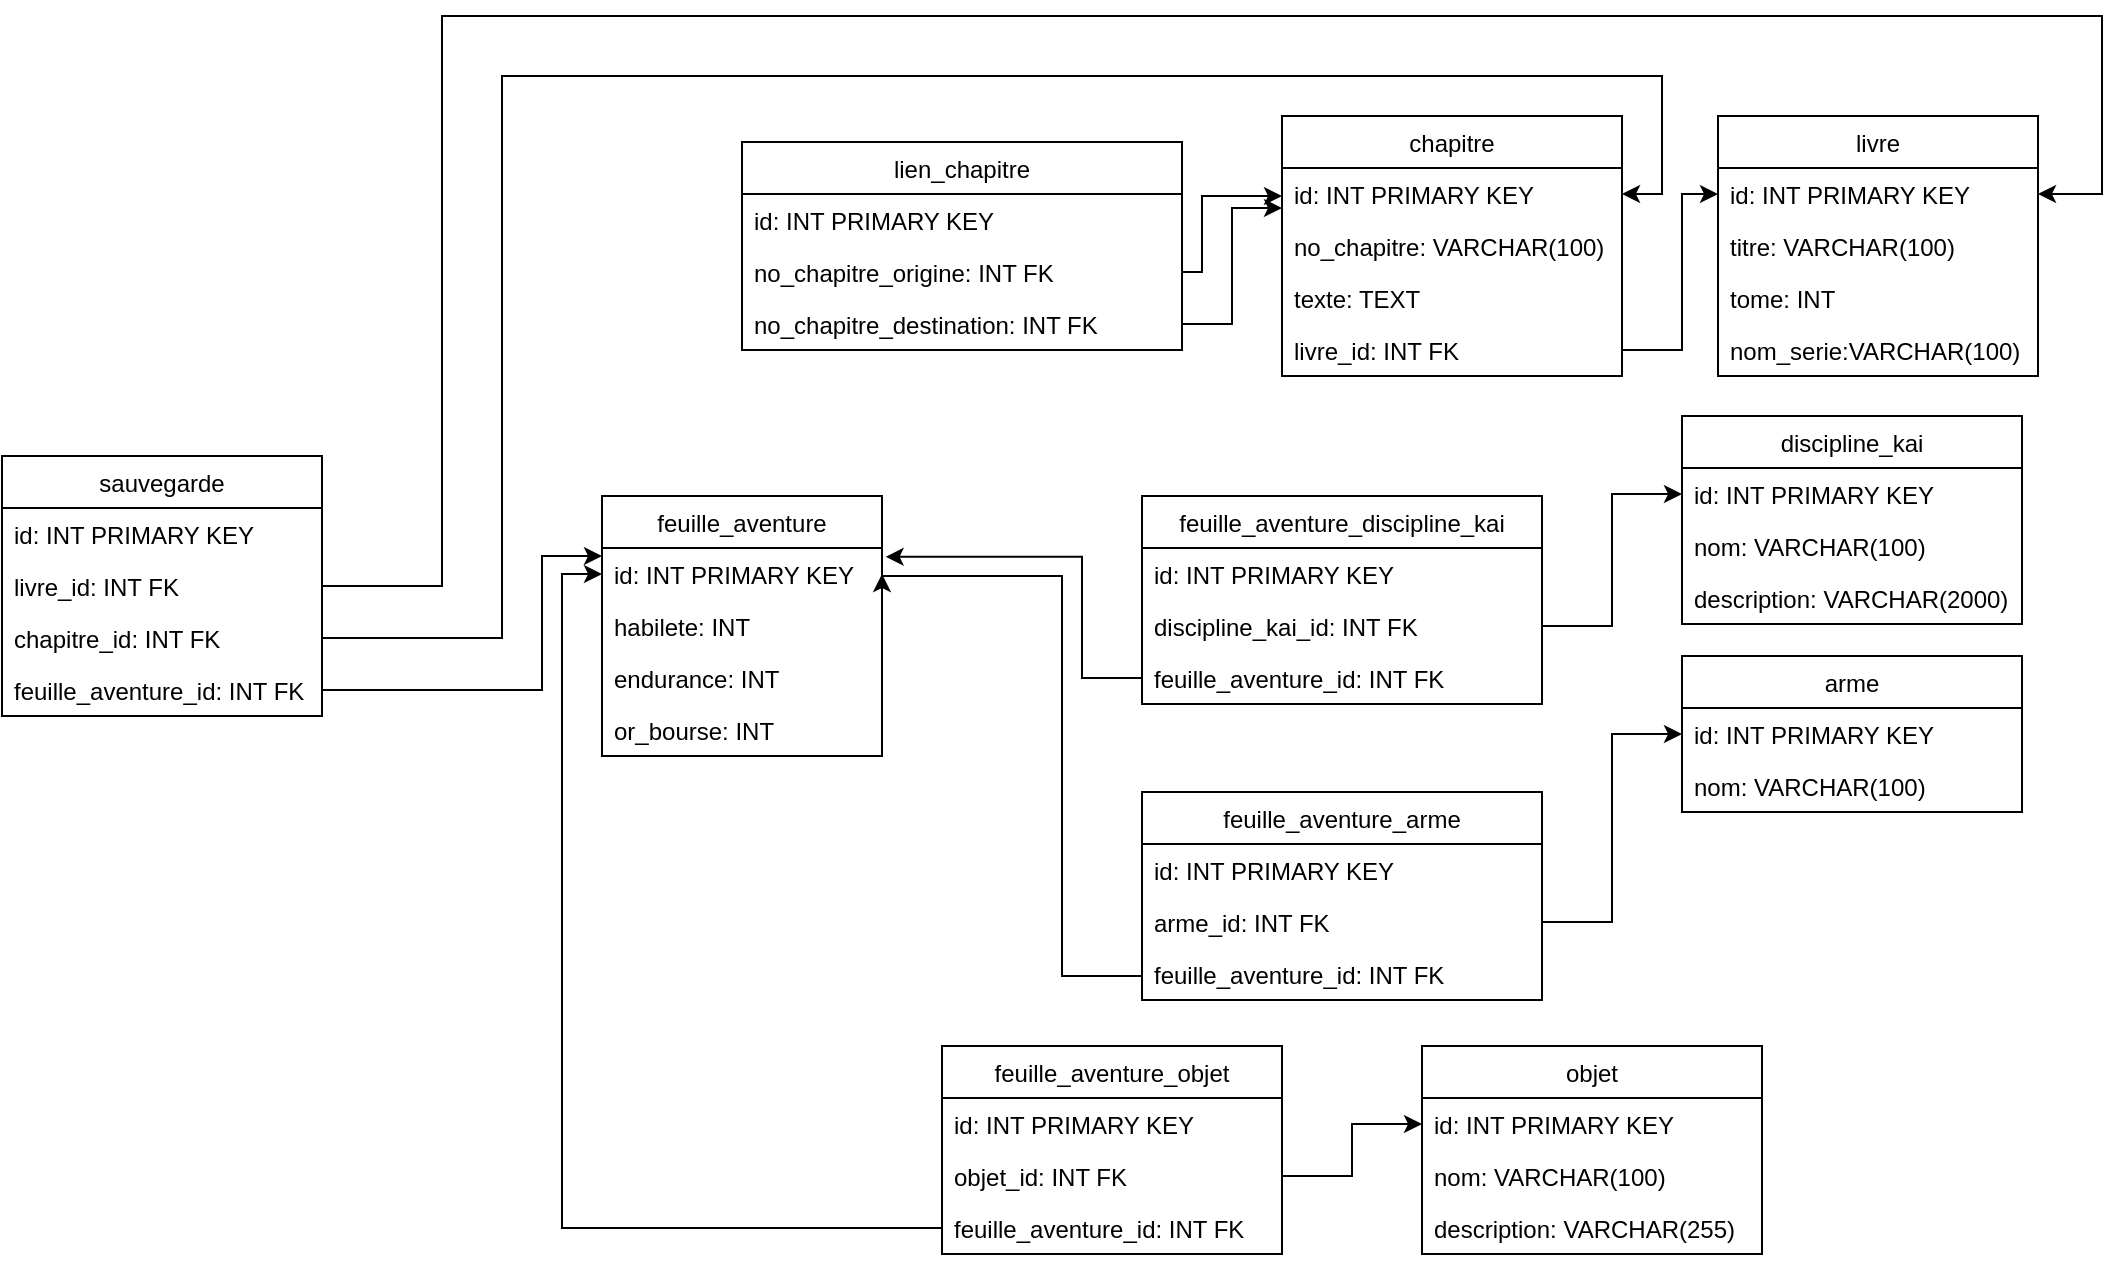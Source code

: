 <mxfile version="20.3.0" type="device"><diagram id="C5RBs43oDa-KdzZeNtuy" name="Page-1"><mxGraphModel dx="1865" dy="659" grid="1" gridSize="10" guides="1" tooltips="1" connect="1" arrows="1" fold="1" page="1" pageScale="1" pageWidth="827" pageHeight="1169" math="0" shadow="0"><root><mxCell id="WIyWlLk6GJQsqaUBKTNV-0"/><mxCell id="WIyWlLk6GJQsqaUBKTNV-1" parent="WIyWlLk6GJQsqaUBKTNV-0"/><mxCell id="zkfFHV4jXpPFQw0GAbJ--17" value="livre" style="swimlane;fontStyle=0;align=center;verticalAlign=top;childLayout=stackLayout;horizontal=1;startSize=26;horizontalStack=0;resizeParent=1;resizeLast=0;collapsible=1;marginBottom=0;rounded=0;shadow=0;strokeWidth=1;" parent="WIyWlLk6GJQsqaUBKTNV-1" vertex="1"><mxGeometry x="508" y="120" width="160" height="130" as="geometry"><mxRectangle x="550" y="140" width="160" height="26" as="alternateBounds"/></mxGeometry></mxCell><mxCell id="zkfFHV4jXpPFQw0GAbJ--18" value="id: INT PRIMARY KEY" style="text;align=left;verticalAlign=top;spacingLeft=4;spacingRight=4;overflow=hidden;rotatable=0;points=[[0,0.5],[1,0.5]];portConstraint=eastwest;" parent="zkfFHV4jXpPFQw0GAbJ--17" vertex="1"><mxGeometry y="26" width="160" height="26" as="geometry"/></mxCell><mxCell id="zkfFHV4jXpPFQw0GAbJ--25" value="titre: VARCHAR(100)" style="text;align=left;verticalAlign=top;spacingLeft=4;spacingRight=4;overflow=hidden;rotatable=0;points=[[0,0.5],[1,0.5]];portConstraint=eastwest;" parent="zkfFHV4jXpPFQw0GAbJ--17" vertex="1"><mxGeometry y="52" width="160" height="26" as="geometry"/></mxCell><mxCell id="aiJKs-vbMbuPLIBhVTsI-39" value="tome: INT" style="text;align=left;verticalAlign=top;spacingLeft=4;spacingRight=4;overflow=hidden;rotatable=0;points=[[0,0.5],[1,0.5]];portConstraint=eastwest;" vertex="1" parent="zkfFHV4jXpPFQw0GAbJ--17"><mxGeometry y="78" width="160" height="26" as="geometry"/></mxCell><mxCell id="aiJKs-vbMbuPLIBhVTsI-40" value="nom_serie:VARCHAR(100)" style="text;align=left;verticalAlign=top;spacingLeft=4;spacingRight=4;overflow=hidden;rotatable=0;points=[[0,0.5],[1,0.5]];portConstraint=eastwest;" vertex="1" parent="zkfFHV4jXpPFQw0GAbJ--17"><mxGeometry y="104" width="160" height="26" as="geometry"/></mxCell><mxCell id="Tq5CYdEnEpSE3hcBUc5O-0" value="chapitre" style="swimlane;fontStyle=0;align=center;verticalAlign=top;childLayout=stackLayout;horizontal=1;startSize=26;horizontalStack=0;resizeParent=1;resizeLast=0;collapsible=1;marginBottom=0;rounded=0;shadow=0;strokeWidth=1;" parent="WIyWlLk6GJQsqaUBKTNV-1" vertex="1"><mxGeometry x="290" y="120" width="170" height="130" as="geometry"><mxRectangle x="550" y="140" width="160" height="26" as="alternateBounds"/></mxGeometry></mxCell><mxCell id="Tq5CYdEnEpSE3hcBUc5O-1" value="id: INT PRIMARY KEY" style="text;align=left;verticalAlign=top;spacingLeft=4;spacingRight=4;overflow=hidden;rotatable=0;points=[[0,0.5],[1,0.5]];portConstraint=eastwest;" parent="Tq5CYdEnEpSE3hcBUc5O-0" vertex="1"><mxGeometry y="26" width="170" height="26" as="geometry"/></mxCell><mxCell id="Tq5CYdEnEpSE3hcBUc5O-2" value="no_chapitre: VARCHAR(100)" style="text;align=left;verticalAlign=top;spacingLeft=4;spacingRight=4;overflow=hidden;rotatable=0;points=[[0,0.5],[1,0.5]];portConstraint=eastwest;" parent="Tq5CYdEnEpSE3hcBUc5O-0" vertex="1"><mxGeometry y="52" width="170" height="26" as="geometry"/></mxCell><mxCell id="Tq5CYdEnEpSE3hcBUc5O-3" value="texte: TEXT" style="text;align=left;verticalAlign=top;spacingLeft=4;spacingRight=4;overflow=hidden;rotatable=0;points=[[0,0.5],[1,0.5]];portConstraint=eastwest;" parent="Tq5CYdEnEpSE3hcBUc5O-0" vertex="1"><mxGeometry y="78" width="170" height="26" as="geometry"/></mxCell><mxCell id="aiJKs-vbMbuPLIBhVTsI-0" value="livre_id: INT FK" style="text;align=left;verticalAlign=top;spacingLeft=4;spacingRight=4;overflow=hidden;rotatable=0;points=[[0,0.5],[1,0.5]];portConstraint=eastwest;" vertex="1" parent="Tq5CYdEnEpSE3hcBUc5O-0"><mxGeometry y="104" width="170" height="26" as="geometry"/></mxCell><mxCell id="Tq5CYdEnEpSE3hcBUc5O-4" value="lien_chapitre" style="swimlane;fontStyle=0;align=center;verticalAlign=top;childLayout=stackLayout;horizontal=1;startSize=26;horizontalStack=0;resizeParent=1;resizeLast=0;collapsible=1;marginBottom=0;rounded=0;shadow=0;strokeWidth=1;" parent="WIyWlLk6GJQsqaUBKTNV-1" vertex="1"><mxGeometry x="20" y="133" width="220" height="104" as="geometry"><mxRectangle x="550" y="140" width="160" height="26" as="alternateBounds"/></mxGeometry></mxCell><mxCell id="Tq5CYdEnEpSE3hcBUc5O-5" value="id: INT PRIMARY KEY" style="text;align=left;verticalAlign=top;spacingLeft=4;spacingRight=4;overflow=hidden;rotatable=0;points=[[0,0.5],[1,0.5]];portConstraint=eastwest;" parent="Tq5CYdEnEpSE3hcBUc5O-4" vertex="1"><mxGeometry y="26" width="220" height="26" as="geometry"/></mxCell><mxCell id="Tq5CYdEnEpSE3hcBUc5O-6" value="no_chapitre_origine: INT FK" style="text;align=left;verticalAlign=top;spacingLeft=4;spacingRight=4;overflow=hidden;rotatable=0;points=[[0,0.5],[1,0.5]];portConstraint=eastwest;" parent="Tq5CYdEnEpSE3hcBUc5O-4" vertex="1"><mxGeometry y="52" width="220" height="26" as="geometry"/></mxCell><mxCell id="Tq5CYdEnEpSE3hcBUc5O-7" value="no_chapitre_destination: INT FK" style="text;align=left;verticalAlign=top;spacingLeft=4;spacingRight=4;overflow=hidden;rotatable=0;points=[[0,0.5],[1,0.5]];portConstraint=eastwest;" parent="Tq5CYdEnEpSE3hcBUc5O-4" vertex="1"><mxGeometry y="78" width="220" height="26" as="geometry"/></mxCell><mxCell id="Tq5CYdEnEpSE3hcBUc5O-8" value="discipline_kai" style="swimlane;fontStyle=0;align=center;verticalAlign=top;childLayout=stackLayout;horizontal=1;startSize=26;horizontalStack=0;resizeParent=1;resizeLast=0;collapsible=1;marginBottom=0;rounded=0;shadow=0;strokeWidth=1;" parent="WIyWlLk6GJQsqaUBKTNV-1" vertex="1"><mxGeometry x="490" y="270" width="170" height="104" as="geometry"><mxRectangle x="550" y="140" width="160" height="26" as="alternateBounds"/></mxGeometry></mxCell><mxCell id="Tq5CYdEnEpSE3hcBUc5O-9" value="id: INT PRIMARY KEY" style="text;align=left;verticalAlign=top;spacingLeft=4;spacingRight=4;overflow=hidden;rotatable=0;points=[[0,0.5],[1,0.5]];portConstraint=eastwest;" parent="Tq5CYdEnEpSE3hcBUc5O-8" vertex="1"><mxGeometry y="26" width="170" height="26" as="geometry"/></mxCell><mxCell id="Tq5CYdEnEpSE3hcBUc5O-10" value="nom: VARCHAR(100)" style="text;align=left;verticalAlign=top;spacingLeft=4;spacingRight=4;overflow=hidden;rotatable=0;points=[[0,0.5],[1,0.5]];portConstraint=eastwest;" parent="Tq5CYdEnEpSE3hcBUc5O-8" vertex="1"><mxGeometry y="52" width="170" height="26" as="geometry"/></mxCell><mxCell id="aiJKs-vbMbuPLIBhVTsI-23" value="description: VARCHAR(2000)" style="text;align=left;verticalAlign=top;spacingLeft=4;spacingRight=4;overflow=hidden;rotatable=0;points=[[0,0.5],[1,0.5]];portConstraint=eastwest;" vertex="1" parent="Tq5CYdEnEpSE3hcBUc5O-8"><mxGeometry y="78" width="170" height="26" as="geometry"/></mxCell><mxCell id="Tq5CYdEnEpSE3hcBUc5O-12" value="arme" style="swimlane;fontStyle=0;align=center;verticalAlign=top;childLayout=stackLayout;horizontal=1;startSize=26;horizontalStack=0;resizeParent=1;resizeLast=0;collapsible=1;marginBottom=0;rounded=0;shadow=0;strokeWidth=1;" parent="WIyWlLk6GJQsqaUBKTNV-1" vertex="1"><mxGeometry x="490" y="390" width="170" height="78" as="geometry"><mxRectangle x="550" y="140" width="160" height="26" as="alternateBounds"/></mxGeometry></mxCell><mxCell id="Tq5CYdEnEpSE3hcBUc5O-13" value="id: INT PRIMARY KEY" style="text;align=left;verticalAlign=top;spacingLeft=4;spacingRight=4;overflow=hidden;rotatable=0;points=[[0,0.5],[1,0.5]];portConstraint=eastwest;" parent="Tq5CYdEnEpSE3hcBUc5O-12" vertex="1"><mxGeometry y="26" width="170" height="26" as="geometry"/></mxCell><mxCell id="Tq5CYdEnEpSE3hcBUc5O-14" value="nom: VARCHAR(100)" style="text;align=left;verticalAlign=top;spacingLeft=4;spacingRight=4;overflow=hidden;rotatable=0;points=[[0,0.5],[1,0.5]];portConstraint=eastwest;" parent="Tq5CYdEnEpSE3hcBUc5O-12" vertex="1"><mxGeometry y="52" width="170" height="26" as="geometry"/></mxCell><mxCell id="Tq5CYdEnEpSE3hcBUc5O-15" value="feuille_aventure" style="swimlane;fontStyle=0;align=center;verticalAlign=top;childLayout=stackLayout;horizontal=1;startSize=26;horizontalStack=0;resizeParent=1;resizeLast=0;collapsible=1;marginBottom=0;rounded=0;shadow=0;strokeWidth=1;" parent="WIyWlLk6GJQsqaUBKTNV-1" vertex="1"><mxGeometry x="-50" y="310" width="140" height="130" as="geometry"><mxRectangle x="550" y="140" width="160" height="26" as="alternateBounds"/></mxGeometry></mxCell><mxCell id="Tq5CYdEnEpSE3hcBUc5O-16" value="id: INT PRIMARY KEY" style="text;align=left;verticalAlign=top;spacingLeft=4;spacingRight=4;overflow=hidden;rotatable=0;points=[[0,0.5],[1,0.5]];portConstraint=eastwest;" parent="Tq5CYdEnEpSE3hcBUc5O-15" vertex="1"><mxGeometry y="26" width="140" height="26" as="geometry"/></mxCell><mxCell id="aiJKs-vbMbuPLIBhVTsI-11" value="habilete: INT" style="text;align=left;verticalAlign=top;spacingLeft=4;spacingRight=4;overflow=hidden;rotatable=0;points=[[0,0.5],[1,0.5]];portConstraint=eastwest;" vertex="1" parent="Tq5CYdEnEpSE3hcBUc5O-15"><mxGeometry y="52" width="140" height="26" as="geometry"/></mxCell><mxCell id="aiJKs-vbMbuPLIBhVTsI-25" value="endurance: INT" style="text;align=left;verticalAlign=top;spacingLeft=4;spacingRight=4;overflow=hidden;rotatable=0;points=[[0,0.5],[1,0.5]];portConstraint=eastwest;" vertex="1" parent="Tq5CYdEnEpSE3hcBUc5O-15"><mxGeometry y="78" width="140" height="26" as="geometry"/></mxCell><mxCell id="aiJKs-vbMbuPLIBhVTsI-26" value="or_bourse: INT" style="text;align=left;verticalAlign=top;spacingLeft=4;spacingRight=4;overflow=hidden;rotatable=0;points=[[0,0.5],[1,0.5]];portConstraint=eastwest;" vertex="1" parent="Tq5CYdEnEpSE3hcBUc5O-15"><mxGeometry y="104" width="140" height="26" as="geometry"/></mxCell><mxCell id="Tq5CYdEnEpSE3hcBUc5O-19" value="sauvegarde" style="swimlane;fontStyle=0;align=center;verticalAlign=top;childLayout=stackLayout;horizontal=1;startSize=26;horizontalStack=0;resizeParent=1;resizeLast=0;collapsible=1;marginBottom=0;rounded=0;shadow=0;strokeWidth=1;" parent="WIyWlLk6GJQsqaUBKTNV-1" vertex="1"><mxGeometry x="-350" y="290" width="160" height="130" as="geometry"><mxRectangle x="550" y="140" width="160" height="26" as="alternateBounds"/></mxGeometry></mxCell><mxCell id="Tq5CYdEnEpSE3hcBUc5O-20" value="id: INT PRIMARY KEY" style="text;align=left;verticalAlign=top;spacingLeft=4;spacingRight=4;overflow=hidden;rotatable=0;points=[[0,0.5],[1,0.5]];portConstraint=eastwest;" parent="Tq5CYdEnEpSE3hcBUc5O-19" vertex="1"><mxGeometry y="26" width="160" height="26" as="geometry"/></mxCell><mxCell id="Tq5CYdEnEpSE3hcBUc5O-23" value="livre_id: INT FK" style="text;align=left;verticalAlign=top;spacingLeft=4;spacingRight=4;overflow=hidden;rotatable=0;points=[[0,0.5],[1,0.5]];portConstraint=eastwest;" parent="Tq5CYdEnEpSE3hcBUc5O-19" vertex="1"><mxGeometry y="52" width="160" height="26" as="geometry"/></mxCell><mxCell id="Tq5CYdEnEpSE3hcBUc5O-24" value="chapitre_id: INT FK" style="text;align=left;verticalAlign=top;spacingLeft=4;spacingRight=4;overflow=hidden;rotatable=0;points=[[0,0.5],[1,0.5]];portConstraint=eastwest;" parent="Tq5CYdEnEpSE3hcBUc5O-19" vertex="1"><mxGeometry y="78" width="160" height="26" as="geometry"/></mxCell><mxCell id="Tq5CYdEnEpSE3hcBUc5O-25" value="feuille_aventure_id: INT FK" style="text;align=left;verticalAlign=top;spacingLeft=4;spacingRight=4;overflow=hidden;rotatable=0;points=[[0,0.5],[1,0.5]];portConstraint=eastwest;" parent="Tq5CYdEnEpSE3hcBUc5O-19" vertex="1"><mxGeometry y="104" width="160" height="26" as="geometry"/></mxCell><mxCell id="aiJKs-vbMbuPLIBhVTsI-1" value="" style="endArrow=classic;html=1;rounded=0;entryX=0;entryY=0.5;entryDx=0;entryDy=0;exitX=1;exitY=0.5;exitDx=0;exitDy=0;edgeStyle=orthogonalEdgeStyle;" edge="1" parent="WIyWlLk6GJQsqaUBKTNV-1" source="aiJKs-vbMbuPLIBhVTsI-0" target="zkfFHV4jXpPFQw0GAbJ--18"><mxGeometry width="50" height="50" relative="1" as="geometry"><mxPoint x="390" y="360" as="sourcePoint"/><mxPoint x="440" y="310" as="targetPoint"/><Array as="points"><mxPoint x="490" y="237"/><mxPoint x="490" y="159"/></Array></mxGeometry></mxCell><mxCell id="aiJKs-vbMbuPLIBhVTsI-3" value="" style="endArrow=classic;html=1;rounded=0;exitX=1;exitY=0.5;exitDx=0;exitDy=0;edgeStyle=orthogonalEdgeStyle;" edge="1" parent="WIyWlLk6GJQsqaUBKTNV-1" source="Tq5CYdEnEpSE3hcBUc5O-6"><mxGeometry width="50" height="50" relative="1" as="geometry"><mxPoint x="390" y="360" as="sourcePoint"/><mxPoint x="290" y="160" as="targetPoint"/><Array as="points"><mxPoint x="250" y="198"/><mxPoint x="250" y="160"/><mxPoint x="290" y="160"/></Array></mxGeometry></mxCell><mxCell id="aiJKs-vbMbuPLIBhVTsI-5" value="" style="endArrow=classic;html=1;rounded=0;exitX=1;exitY=0.5;exitDx=0;exitDy=0;edgeStyle=orthogonalEdgeStyle;entryX=0;entryY=0.755;entryDx=0;entryDy=0;entryPerimeter=0;" edge="1" parent="WIyWlLk6GJQsqaUBKTNV-1" source="Tq5CYdEnEpSE3hcBUc5O-7" target="Tq5CYdEnEpSE3hcBUc5O-1"><mxGeometry width="50" height="50" relative="1" as="geometry"><mxPoint x="390" y="220" as="sourcePoint"/><mxPoint x="440" y="170" as="targetPoint"/><Array as="points"><mxPoint x="265" y="224"/><mxPoint x="265" y="166"/><mxPoint x="290" y="166"/></Array></mxGeometry></mxCell><mxCell id="aiJKs-vbMbuPLIBhVTsI-7" value="feuille_aventure_discipline_kai" style="swimlane;fontStyle=0;align=center;verticalAlign=top;childLayout=stackLayout;horizontal=1;startSize=26;horizontalStack=0;resizeParent=1;resizeLast=0;collapsible=1;marginBottom=0;rounded=0;shadow=0;strokeWidth=1;" vertex="1" parent="WIyWlLk6GJQsqaUBKTNV-1"><mxGeometry x="220" y="310" width="200" height="104" as="geometry"><mxRectangle x="550" y="140" width="160" height="26" as="alternateBounds"/></mxGeometry></mxCell><mxCell id="aiJKs-vbMbuPLIBhVTsI-8" value="id: INT PRIMARY KEY" style="text;align=left;verticalAlign=top;spacingLeft=4;spacingRight=4;overflow=hidden;rotatable=0;points=[[0,0.5],[1,0.5]];portConstraint=eastwest;" vertex="1" parent="aiJKs-vbMbuPLIBhVTsI-7"><mxGeometry y="26" width="200" height="26" as="geometry"/></mxCell><mxCell id="aiJKs-vbMbuPLIBhVTsI-9" value="discipline_kai_id: INT FK" style="text;align=left;verticalAlign=top;spacingLeft=4;spacingRight=4;overflow=hidden;rotatable=0;points=[[0,0.5],[1,0.5]];portConstraint=eastwest;" vertex="1" parent="aiJKs-vbMbuPLIBhVTsI-7"><mxGeometry y="52" width="200" height="26" as="geometry"/></mxCell><mxCell id="aiJKs-vbMbuPLIBhVTsI-10" value="feuille_aventure_id: INT FK" style="text;align=left;verticalAlign=top;spacingLeft=4;spacingRight=4;overflow=hidden;rotatable=0;points=[[0,0.5],[1,0.5]];portConstraint=eastwest;" vertex="1" parent="aiJKs-vbMbuPLIBhVTsI-7"><mxGeometry y="78" width="200" height="26" as="geometry"/></mxCell><mxCell id="aiJKs-vbMbuPLIBhVTsI-12" value="" style="endArrow=classic;html=1;rounded=0;exitX=0;exitY=0.5;exitDx=0;exitDy=0;edgeStyle=orthogonalEdgeStyle;entryX=1.013;entryY=0.169;entryDx=0;entryDy=0;entryPerimeter=0;" edge="1" parent="WIyWlLk6GJQsqaUBKTNV-1" source="aiJKs-vbMbuPLIBhVTsI-10" target="Tq5CYdEnEpSE3hcBUc5O-16"><mxGeometry width="50" height="50" relative="1" as="geometry"><mxPoint x="320" y="380" as="sourcePoint"/><mxPoint x="120" y="320" as="targetPoint"/><Array as="points"><mxPoint x="190" y="401"/><mxPoint x="190" y="340"/></Array></mxGeometry></mxCell><mxCell id="aiJKs-vbMbuPLIBhVTsI-13" value="" style="endArrow=classic;html=1;rounded=0;entryX=0;entryY=0.5;entryDx=0;entryDy=0;exitX=1;exitY=0.5;exitDx=0;exitDy=0;edgeStyle=orthogonalEdgeStyle;" edge="1" parent="WIyWlLk6GJQsqaUBKTNV-1" source="aiJKs-vbMbuPLIBhVTsI-9" target="Tq5CYdEnEpSE3hcBUc5O-9"><mxGeometry width="50" height="50" relative="1" as="geometry"><mxPoint x="320" y="380" as="sourcePoint"/><mxPoint x="370" y="330" as="targetPoint"/></mxGeometry></mxCell><mxCell id="aiJKs-vbMbuPLIBhVTsI-14" value="feuille_aventure_arme" style="swimlane;fontStyle=0;align=center;verticalAlign=top;childLayout=stackLayout;horizontal=1;startSize=26;horizontalStack=0;resizeParent=1;resizeLast=0;collapsible=1;marginBottom=0;rounded=0;shadow=0;strokeWidth=1;" vertex="1" parent="WIyWlLk6GJQsqaUBKTNV-1"><mxGeometry x="220" y="458" width="200" height="104" as="geometry"><mxRectangle x="550" y="140" width="160" height="26" as="alternateBounds"/></mxGeometry></mxCell><mxCell id="aiJKs-vbMbuPLIBhVTsI-15" value="id: INT PRIMARY KEY" style="text;align=left;verticalAlign=top;spacingLeft=4;spacingRight=4;overflow=hidden;rotatable=0;points=[[0,0.5],[1,0.5]];portConstraint=eastwest;" vertex="1" parent="aiJKs-vbMbuPLIBhVTsI-14"><mxGeometry y="26" width="200" height="26" as="geometry"/></mxCell><mxCell id="aiJKs-vbMbuPLIBhVTsI-16" value="arme_id: INT FK" style="text;align=left;verticalAlign=top;spacingLeft=4;spacingRight=4;overflow=hidden;rotatable=0;points=[[0,0.5],[1,0.5]];portConstraint=eastwest;" vertex="1" parent="aiJKs-vbMbuPLIBhVTsI-14"><mxGeometry y="52" width="200" height="26" as="geometry"/></mxCell><mxCell id="aiJKs-vbMbuPLIBhVTsI-17" value="feuille_aventure_id: INT FK" style="text;align=left;verticalAlign=top;spacingLeft=4;spacingRight=4;overflow=hidden;rotatable=0;points=[[0,0.5],[1,0.5]];portConstraint=eastwest;" vertex="1" parent="aiJKs-vbMbuPLIBhVTsI-14"><mxGeometry y="78" width="200" height="26" as="geometry"/></mxCell><mxCell id="aiJKs-vbMbuPLIBhVTsI-18" value="" style="endArrow=classic;html=1;rounded=0;exitX=0;exitY=0.5;exitDx=0;exitDy=0;edgeStyle=orthogonalEdgeStyle;entryX=1;entryY=0.5;entryDx=0;entryDy=0;" edge="1" parent="WIyWlLk6GJQsqaUBKTNV-1" source="aiJKs-vbMbuPLIBhVTsI-17" target="Tq5CYdEnEpSE3hcBUc5O-16"><mxGeometry width="50" height="50" relative="1" as="geometry"><mxPoint x="320" y="460" as="sourcePoint"/><mxPoint x="140" y="400" as="targetPoint"/><Array as="points"><mxPoint x="220" y="550"/><mxPoint x="180" y="550"/><mxPoint x="180" y="350"/></Array></mxGeometry></mxCell><mxCell id="aiJKs-vbMbuPLIBhVTsI-19" value="" style="endArrow=classic;html=1;rounded=0;entryX=0;entryY=0.5;entryDx=0;entryDy=0;exitX=1;exitY=0.5;exitDx=0;exitDy=0;edgeStyle=orthogonalEdgeStyle;" edge="1" parent="WIyWlLk6GJQsqaUBKTNV-1" source="aiJKs-vbMbuPLIBhVTsI-16" target="Tq5CYdEnEpSE3hcBUc5O-13"><mxGeometry width="50" height="50" relative="1" as="geometry"><mxPoint x="320" y="460" as="sourcePoint"/><mxPoint x="370" y="410" as="targetPoint"/></mxGeometry></mxCell><mxCell id="aiJKs-vbMbuPLIBhVTsI-20" value="" style="endArrow=classic;html=1;rounded=0;entryX=1;entryY=0.5;entryDx=0;entryDy=0;exitX=1;exitY=0.5;exitDx=0;exitDy=0;edgeStyle=orthogonalEdgeStyle;" edge="1" parent="WIyWlLk6GJQsqaUBKTNV-1" source="Tq5CYdEnEpSE3hcBUc5O-23" target="zkfFHV4jXpPFQw0GAbJ--18"><mxGeometry width="50" height="50" relative="1" as="geometry"><mxPoint x="130" y="360" as="sourcePoint"/><mxPoint x="180" y="310" as="targetPoint"/><Array as="points"><mxPoint x="-130" y="355"/><mxPoint x="-130" y="70"/><mxPoint x="700" y="70"/><mxPoint x="700" y="159"/></Array></mxGeometry></mxCell><mxCell id="aiJKs-vbMbuPLIBhVTsI-21" value="" style="endArrow=classic;html=1;rounded=0;exitX=1;exitY=0.5;exitDx=0;exitDy=0;entryX=1;entryY=0.5;entryDx=0;entryDy=0;edgeStyle=orthogonalEdgeStyle;" edge="1" parent="WIyWlLk6GJQsqaUBKTNV-1" source="Tq5CYdEnEpSE3hcBUc5O-24" target="Tq5CYdEnEpSE3hcBUc5O-1"><mxGeometry width="50" height="50" relative="1" as="geometry"><mxPoint x="180" y="360" as="sourcePoint"/><mxPoint x="230" y="310" as="targetPoint"/><Array as="points"><mxPoint x="-100" y="381"/><mxPoint x="-100" y="100"/><mxPoint x="480" y="100"/><mxPoint x="480" y="159"/></Array></mxGeometry></mxCell><mxCell id="aiJKs-vbMbuPLIBhVTsI-22" value="" style="endArrow=classic;html=1;rounded=0;exitX=1;exitY=0.5;exitDx=0;exitDy=0;edgeStyle=orthogonalEdgeStyle;" edge="1" parent="WIyWlLk6GJQsqaUBKTNV-1" source="Tq5CYdEnEpSE3hcBUc5O-25"><mxGeometry width="50" height="50" relative="1" as="geometry"><mxPoint x="90" y="360" as="sourcePoint"/><mxPoint x="-50" y="340" as="targetPoint"/><Array as="points"><mxPoint x="-80" y="407"/><mxPoint x="-80" y="340"/></Array></mxGeometry></mxCell><mxCell id="aiJKs-vbMbuPLIBhVTsI-28" value="objet" style="swimlane;fontStyle=0;align=center;verticalAlign=top;childLayout=stackLayout;horizontal=1;startSize=26;horizontalStack=0;resizeParent=1;resizeLast=0;collapsible=1;marginBottom=0;rounded=0;shadow=0;strokeWidth=1;" vertex="1" parent="WIyWlLk6GJQsqaUBKTNV-1"><mxGeometry x="360" y="585" width="170" height="104" as="geometry"><mxRectangle x="550" y="140" width="160" height="26" as="alternateBounds"/></mxGeometry></mxCell><mxCell id="aiJKs-vbMbuPLIBhVTsI-29" value="id: INT PRIMARY KEY" style="text;align=left;verticalAlign=top;spacingLeft=4;spacingRight=4;overflow=hidden;rotatable=0;points=[[0,0.5],[1,0.5]];portConstraint=eastwest;" vertex="1" parent="aiJKs-vbMbuPLIBhVTsI-28"><mxGeometry y="26" width="170" height="26" as="geometry"/></mxCell><mxCell id="aiJKs-vbMbuPLIBhVTsI-30" value="nom: VARCHAR(100)" style="text;align=left;verticalAlign=top;spacingLeft=4;spacingRight=4;overflow=hidden;rotatable=0;points=[[0,0.5],[1,0.5]];portConstraint=eastwest;" vertex="1" parent="aiJKs-vbMbuPLIBhVTsI-28"><mxGeometry y="52" width="170" height="26" as="geometry"/></mxCell><mxCell id="aiJKs-vbMbuPLIBhVTsI-31" value="description: VARCHAR(255)" style="text;align=left;verticalAlign=top;spacingLeft=4;spacingRight=4;overflow=hidden;rotatable=0;points=[[0,0.5],[1,0.5]];portConstraint=eastwest;" vertex="1" parent="aiJKs-vbMbuPLIBhVTsI-28"><mxGeometry y="78" width="170" height="26" as="geometry"/></mxCell><mxCell id="aiJKs-vbMbuPLIBhVTsI-32" value="feuille_aventure_objet" style="swimlane;fontStyle=0;align=center;verticalAlign=top;childLayout=stackLayout;horizontal=1;startSize=26;horizontalStack=0;resizeParent=1;resizeLast=0;collapsible=1;marginBottom=0;rounded=0;shadow=0;strokeWidth=1;" vertex="1" parent="WIyWlLk6GJQsqaUBKTNV-1"><mxGeometry x="120" y="585" width="170" height="104" as="geometry"><mxRectangle x="550" y="140" width="160" height="26" as="alternateBounds"/></mxGeometry></mxCell><mxCell id="aiJKs-vbMbuPLIBhVTsI-33" value="id: INT PRIMARY KEY" style="text;align=left;verticalAlign=top;spacingLeft=4;spacingRight=4;overflow=hidden;rotatable=0;points=[[0,0.5],[1,0.5]];portConstraint=eastwest;" vertex="1" parent="aiJKs-vbMbuPLIBhVTsI-32"><mxGeometry y="26" width="170" height="26" as="geometry"/></mxCell><mxCell id="aiJKs-vbMbuPLIBhVTsI-34" value="objet_id: INT FK" style="text;align=left;verticalAlign=top;spacingLeft=4;spacingRight=4;overflow=hidden;rotatable=0;points=[[0,0.5],[1,0.5]];portConstraint=eastwest;" vertex="1" parent="aiJKs-vbMbuPLIBhVTsI-32"><mxGeometry y="52" width="170" height="26" as="geometry"/></mxCell><mxCell id="aiJKs-vbMbuPLIBhVTsI-35" value="feuille_aventure_id: INT FK" style="text;align=left;verticalAlign=top;spacingLeft=4;spacingRight=4;overflow=hidden;rotatable=0;points=[[0,0.5],[1,0.5]];portConstraint=eastwest;" vertex="1" parent="aiJKs-vbMbuPLIBhVTsI-32"><mxGeometry y="78" width="170" height="26" as="geometry"/></mxCell><mxCell id="aiJKs-vbMbuPLIBhVTsI-37" value="" style="endArrow=classic;html=1;rounded=0;entryX=0;entryY=0.5;entryDx=0;entryDy=0;exitX=1;exitY=0.5;exitDx=0;exitDy=0;edgeStyle=orthogonalEdgeStyle;" edge="1" parent="WIyWlLk6GJQsqaUBKTNV-1" source="aiJKs-vbMbuPLIBhVTsI-34" target="aiJKs-vbMbuPLIBhVTsI-29"><mxGeometry width="50" height="50" relative="1" as="geometry"><mxPoint x="130" y="460" as="sourcePoint"/><mxPoint x="180" y="410" as="targetPoint"/></mxGeometry></mxCell><mxCell id="aiJKs-vbMbuPLIBhVTsI-38" value="" style="endArrow=classic;html=1;rounded=0;exitX=0;exitY=0.5;exitDx=0;exitDy=0;edgeStyle=orthogonalEdgeStyle;entryX=0;entryY=0.5;entryDx=0;entryDy=0;" edge="1" parent="WIyWlLk6GJQsqaUBKTNV-1" source="aiJKs-vbMbuPLIBhVTsI-35" target="Tq5CYdEnEpSE3hcBUc5O-16"><mxGeometry width="50" height="50" relative="1" as="geometry"><mxPoint x="130" y="460" as="sourcePoint"/><mxPoint x="-120" y="470" as="targetPoint"/><Array as="points"><mxPoint x="-70" y="676"/><mxPoint x="-70" y="349"/></Array></mxGeometry></mxCell></root></mxGraphModel></diagram></mxfile>